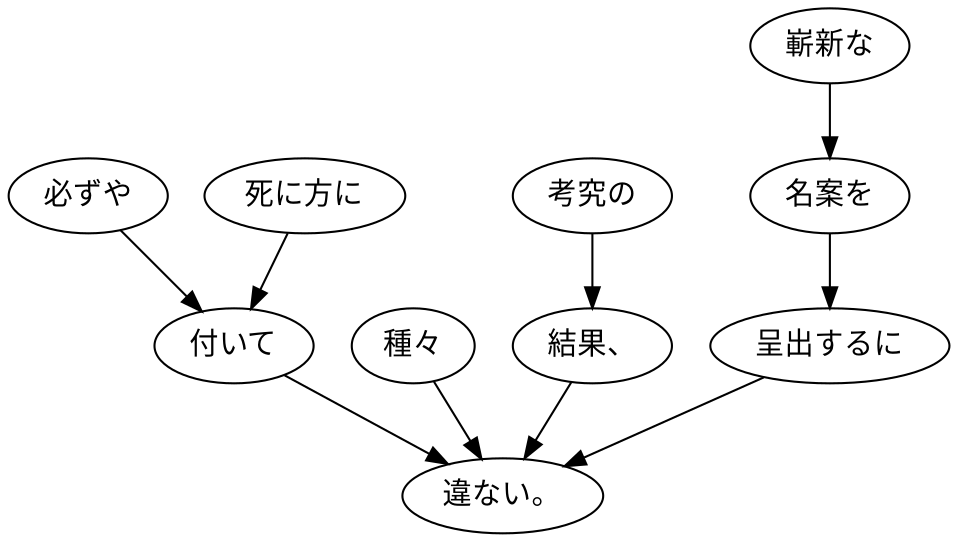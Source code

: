 digraph graph8603 {
	node0 [label="必ずや"];
	node1 [label="死に方に"];
	node2 [label="付いて"];
	node3 [label="種々"];
	node4 [label="考究の"];
	node5 [label="結果、"];
	node6 [label="嶄新な"];
	node7 [label="名案を"];
	node8 [label="呈出するに"];
	node9 [label="違ない。"];
	node0 -> node2;
	node1 -> node2;
	node2 -> node9;
	node3 -> node9;
	node4 -> node5;
	node5 -> node9;
	node6 -> node7;
	node7 -> node8;
	node8 -> node9;
}
